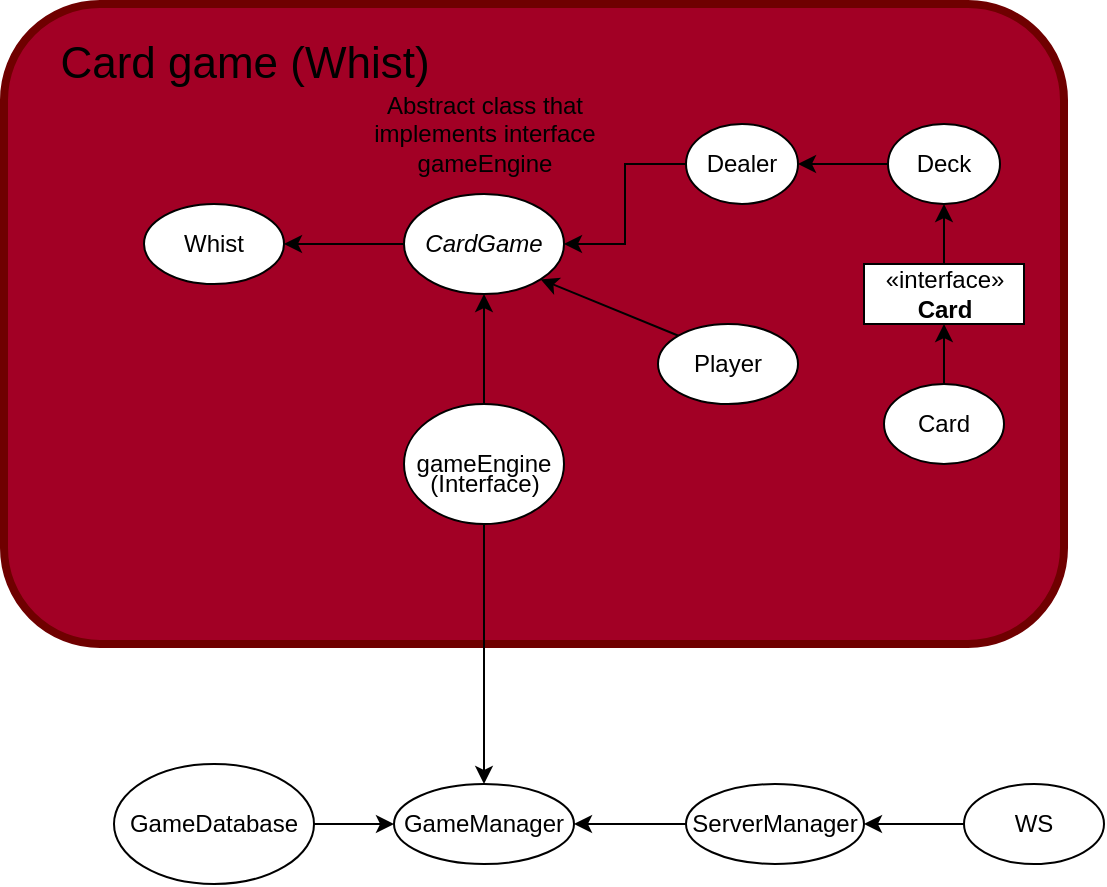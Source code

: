 <mxfile version="18.1.3" type="device"><diagram id="xKMZbQfWChbN9ZC9cXA3" name="Side-1"><mxGraphModel dx="1038" dy="649" grid="1" gridSize="10" guides="1" tooltips="1" connect="1" arrows="1" fold="1" page="1" pageScale="1" pageWidth="827" pageHeight="1169" math="0" shadow="0"><root><mxCell id="0"/><mxCell id="1" parent="0"/><mxCell id="IoAR8JdvpXDGqSNNtmdc-19" value="" style="rounded=1;whiteSpace=wrap;html=1;fillColor=#a20025;strokeColor=#6F0000;fontColor=#ffffff;strokeWidth=4;" parent="1" vertex="1"><mxGeometry x="20" y="220" width="530" height="320" as="geometry"/></mxCell><mxCell id="IoAR8JdvpXDGqSNNtmdc-1" value="Whist" style="ellipse;whiteSpace=wrap;html=1;" parent="1" vertex="1"><mxGeometry x="90" y="320" width="70" height="40" as="geometry"/></mxCell><mxCell id="IoAR8JdvpXDGqSNNtmdc-2" value="&lt;i&gt;CardGame&lt;/i&gt;" style="ellipse;whiteSpace=wrap;html=1;" parent="1" vertex="1"><mxGeometry x="220" y="315" width="80" height="50" as="geometry"/></mxCell><mxCell id="IoAR8JdvpXDGqSNNtmdc-3" value="" style="endArrow=classic;html=1;rounded=0;entryX=1;entryY=0.5;entryDx=0;entryDy=0;exitX=0;exitY=0.5;exitDx=0;exitDy=0;" parent="1" source="IoAR8JdvpXDGqSNNtmdc-2" target="IoAR8JdvpXDGqSNNtmdc-1" edge="1"><mxGeometry width="50" height="50" relative="1" as="geometry"><mxPoint x="180" y="410" as="sourcePoint"/><mxPoint x="230" y="360" as="targetPoint"/></mxGeometry></mxCell><mxCell id="IoAR8JdvpXDGqSNNtmdc-18" style="edgeStyle=none;rounded=0;orthogonalLoop=1;jettySize=auto;html=1;exitX=0.5;exitY=0;exitDx=0;exitDy=0;entryX=0.5;entryY=1;entryDx=0;entryDy=0;" parent="1" source="IoAR8JdvpXDGqSNNtmdc-4" target="IoAR8JdvpXDGqSNNtmdc-2" edge="1"><mxGeometry relative="1" as="geometry"/></mxCell><mxCell id="IoAR8JdvpXDGqSNNtmdc-4" value="gameEngine" style="ellipse;whiteSpace=wrap;html=1;" parent="1" vertex="1"><mxGeometry x="220" y="420" width="80" height="60" as="geometry"/></mxCell><mxCell id="IoAR8JdvpXDGqSNNtmdc-6" value="(Interface)" style="text;html=1;align=center;verticalAlign=middle;resizable=0;points=[];autosize=1;strokeColor=none;fillColor=none;" parent="1" vertex="1"><mxGeometry x="225" y="450" width="70" height="20" as="geometry"/></mxCell><mxCell id="IoAR8JdvpXDGqSNNtmdc-7" value="Abstract class that &lt;br&gt;implements interface&lt;br&gt;gameEngine" style="text;html=1;align=center;verticalAlign=middle;resizable=0;points=[];autosize=1;strokeColor=none;fillColor=none;" parent="1" vertex="1"><mxGeometry x="195" y="260" width="130" height="50" as="geometry"/></mxCell><mxCell id="IoAR8JdvpXDGqSNNtmdc-14" style="edgeStyle=orthogonalEdgeStyle;rounded=0;orthogonalLoop=1;jettySize=auto;html=1;entryX=1;entryY=0.5;entryDx=0;entryDy=0;exitX=0;exitY=0.5;exitDx=0;exitDy=0;" parent="1" source="MXID8Zs5_K65p5rlW4E3-1" target="IoAR8JdvpXDGqSNNtmdc-2" edge="1"><mxGeometry relative="1" as="geometry"><mxPoint x="330" y="350" as="sourcePoint"/></mxGeometry></mxCell><mxCell id="MXID8Zs5_K65p5rlW4E3-4" value="" style="edgeStyle=orthogonalEdgeStyle;rounded=0;orthogonalLoop=1;jettySize=auto;html=1;" parent="1" source="IoAR8JdvpXDGqSNNtmdc-8" target="MXID8Zs5_K65p5rlW4E3-1" edge="1"><mxGeometry relative="1" as="geometry"/></mxCell><mxCell id="IoAR8JdvpXDGqSNNtmdc-8" value="Deck" style="ellipse;whiteSpace=wrap;html=1;" parent="1" vertex="1"><mxGeometry x="462" y="280" width="56" height="40" as="geometry"/></mxCell><mxCell id="IoAR8JdvpXDGqSNNtmdc-13" style="edgeStyle=orthogonalEdgeStyle;rounded=0;orthogonalLoop=1;jettySize=auto;html=1;exitX=0.5;exitY=0;exitDx=0;exitDy=0;entryX=0.5;entryY=1;entryDx=0;entryDy=0;" parent="1" source="IoAR8JdvpXDGqSNNtmdc-9" target="MXID8Zs5_K65p5rlW4E3-2" edge="1"><mxGeometry relative="1" as="geometry"/></mxCell><mxCell id="IoAR8JdvpXDGqSNNtmdc-9" value="Card" style="ellipse;whiteSpace=wrap;html=1;" parent="1" vertex="1"><mxGeometry x="460" y="410" width="60" height="40" as="geometry"/></mxCell><mxCell id="IoAR8JdvpXDGqSNNtmdc-15" style="rounded=0;orthogonalLoop=1;jettySize=auto;html=1;exitX=0;exitY=0;exitDx=0;exitDy=0;entryX=1;entryY=1;entryDx=0;entryDy=0;" parent="1" source="IoAR8JdvpXDGqSNNtmdc-10" target="IoAR8JdvpXDGqSNNtmdc-2" edge="1"><mxGeometry relative="1" as="geometry"/></mxCell><mxCell id="IoAR8JdvpXDGqSNNtmdc-10" value="Player" style="ellipse;whiteSpace=wrap;html=1;" parent="1" vertex="1"><mxGeometry x="347" y="380" width="70" height="40" as="geometry"/></mxCell><mxCell id="IoAR8JdvpXDGqSNNtmdc-20" value="&lt;span style=&quot;font-size: 22px;&quot;&gt;Card game (Whist)&lt;/span&gt;" style="text;html=1;align=center;verticalAlign=middle;resizable=0;points=[];autosize=1;strokeColor=none;fillColor=none;" parent="1" vertex="1"><mxGeometry x="40" y="240" width="200" height="20" as="geometry"/></mxCell><mxCell id="IoAR8JdvpXDGqSNNtmdc-24" style="edgeStyle=none;rounded=0;orthogonalLoop=1;jettySize=auto;html=1;exitX=0.5;exitY=0;exitDx=0;exitDy=0;entryX=0.5;entryY=1;entryDx=0;entryDy=0;fontSize=22;endArrow=none;endFill=0;startArrow=classic;startFill=1;" parent="1" source="IoAR8JdvpXDGqSNNtmdc-22" target="IoAR8JdvpXDGqSNNtmdc-4" edge="1"><mxGeometry relative="1" as="geometry"/></mxCell><mxCell id="IoAR8JdvpXDGqSNNtmdc-22" value="GameManager" style="ellipse;whiteSpace=wrap;html=1;" parent="1" vertex="1"><mxGeometry x="215" y="610" width="90" height="40" as="geometry"/></mxCell><mxCell id="IoAR8JdvpXDGqSNNtmdc-25" style="edgeStyle=none;rounded=0;orthogonalLoop=1;jettySize=auto;html=1;exitX=0;exitY=0.5;exitDx=0;exitDy=0;fontSize=22;startArrow=none;startFill=0;endArrow=classic;endFill=1;entryX=1;entryY=0.5;entryDx=0;entryDy=0;" parent="1" source="IoAR8JdvpXDGqSNNtmdc-23" target="WQI2OIhdE2HkUABxXXEB-3" edge="1"><mxGeometry relative="1" as="geometry"><mxPoint x="380" y="630" as="targetPoint"/></mxGeometry></mxCell><mxCell id="IoAR8JdvpXDGqSNNtmdc-23" value="WS" style="ellipse;whiteSpace=wrap;html=1;" parent="1" vertex="1"><mxGeometry x="500" y="610" width="70" height="40" as="geometry"/></mxCell><mxCell id="MXID8Zs5_K65p5rlW4E3-1" value="Dealer" style="ellipse;whiteSpace=wrap;html=1;" parent="1" vertex="1"><mxGeometry x="361" y="280" width="56" height="40" as="geometry"/></mxCell><mxCell id="MXID8Zs5_K65p5rlW4E3-3" value="" style="edgeStyle=orthogonalEdgeStyle;rounded=0;orthogonalLoop=1;jettySize=auto;html=1;" parent="1" source="MXID8Zs5_K65p5rlW4E3-2" target="IoAR8JdvpXDGqSNNtmdc-8" edge="1"><mxGeometry relative="1" as="geometry"/></mxCell><mxCell id="MXID8Zs5_K65p5rlW4E3-2" value="«interface»&lt;br&gt;&lt;b&gt;Card&lt;/b&gt;" style="html=1;" parent="1" vertex="1"><mxGeometry x="450" y="350" width="80" height="30" as="geometry"/></mxCell><mxCell id="WQI2OIhdE2HkUABxXXEB-5" style="edgeStyle=orthogonalEdgeStyle;rounded=0;orthogonalLoop=1;jettySize=auto;html=1;exitX=1;exitY=0.5;exitDx=0;exitDy=0;entryX=0;entryY=0.5;entryDx=0;entryDy=0;" edge="1" parent="1" source="WQI2OIhdE2HkUABxXXEB-1" target="IoAR8JdvpXDGqSNNtmdc-22"><mxGeometry relative="1" as="geometry"/></mxCell><mxCell id="WQI2OIhdE2HkUABxXXEB-1" value="GameDatabase" style="ellipse;whiteSpace=wrap;html=1;" vertex="1" parent="1"><mxGeometry x="75" y="600" width="100" height="60" as="geometry"/></mxCell><mxCell id="WQI2OIhdE2HkUABxXXEB-4" style="edgeStyle=orthogonalEdgeStyle;rounded=0;orthogonalLoop=1;jettySize=auto;html=1;exitX=0;exitY=0.5;exitDx=0;exitDy=0;entryX=1;entryY=0.5;entryDx=0;entryDy=0;" edge="1" parent="1" source="WQI2OIhdE2HkUABxXXEB-3" target="IoAR8JdvpXDGqSNNtmdc-22"><mxGeometry relative="1" as="geometry"/></mxCell><mxCell id="WQI2OIhdE2HkUABxXXEB-3" value="ServerManager" style="ellipse;whiteSpace=wrap;html=1;" vertex="1" parent="1"><mxGeometry x="361" y="610" width="89" height="40" as="geometry"/></mxCell></root></mxGraphModel></diagram></mxfile>